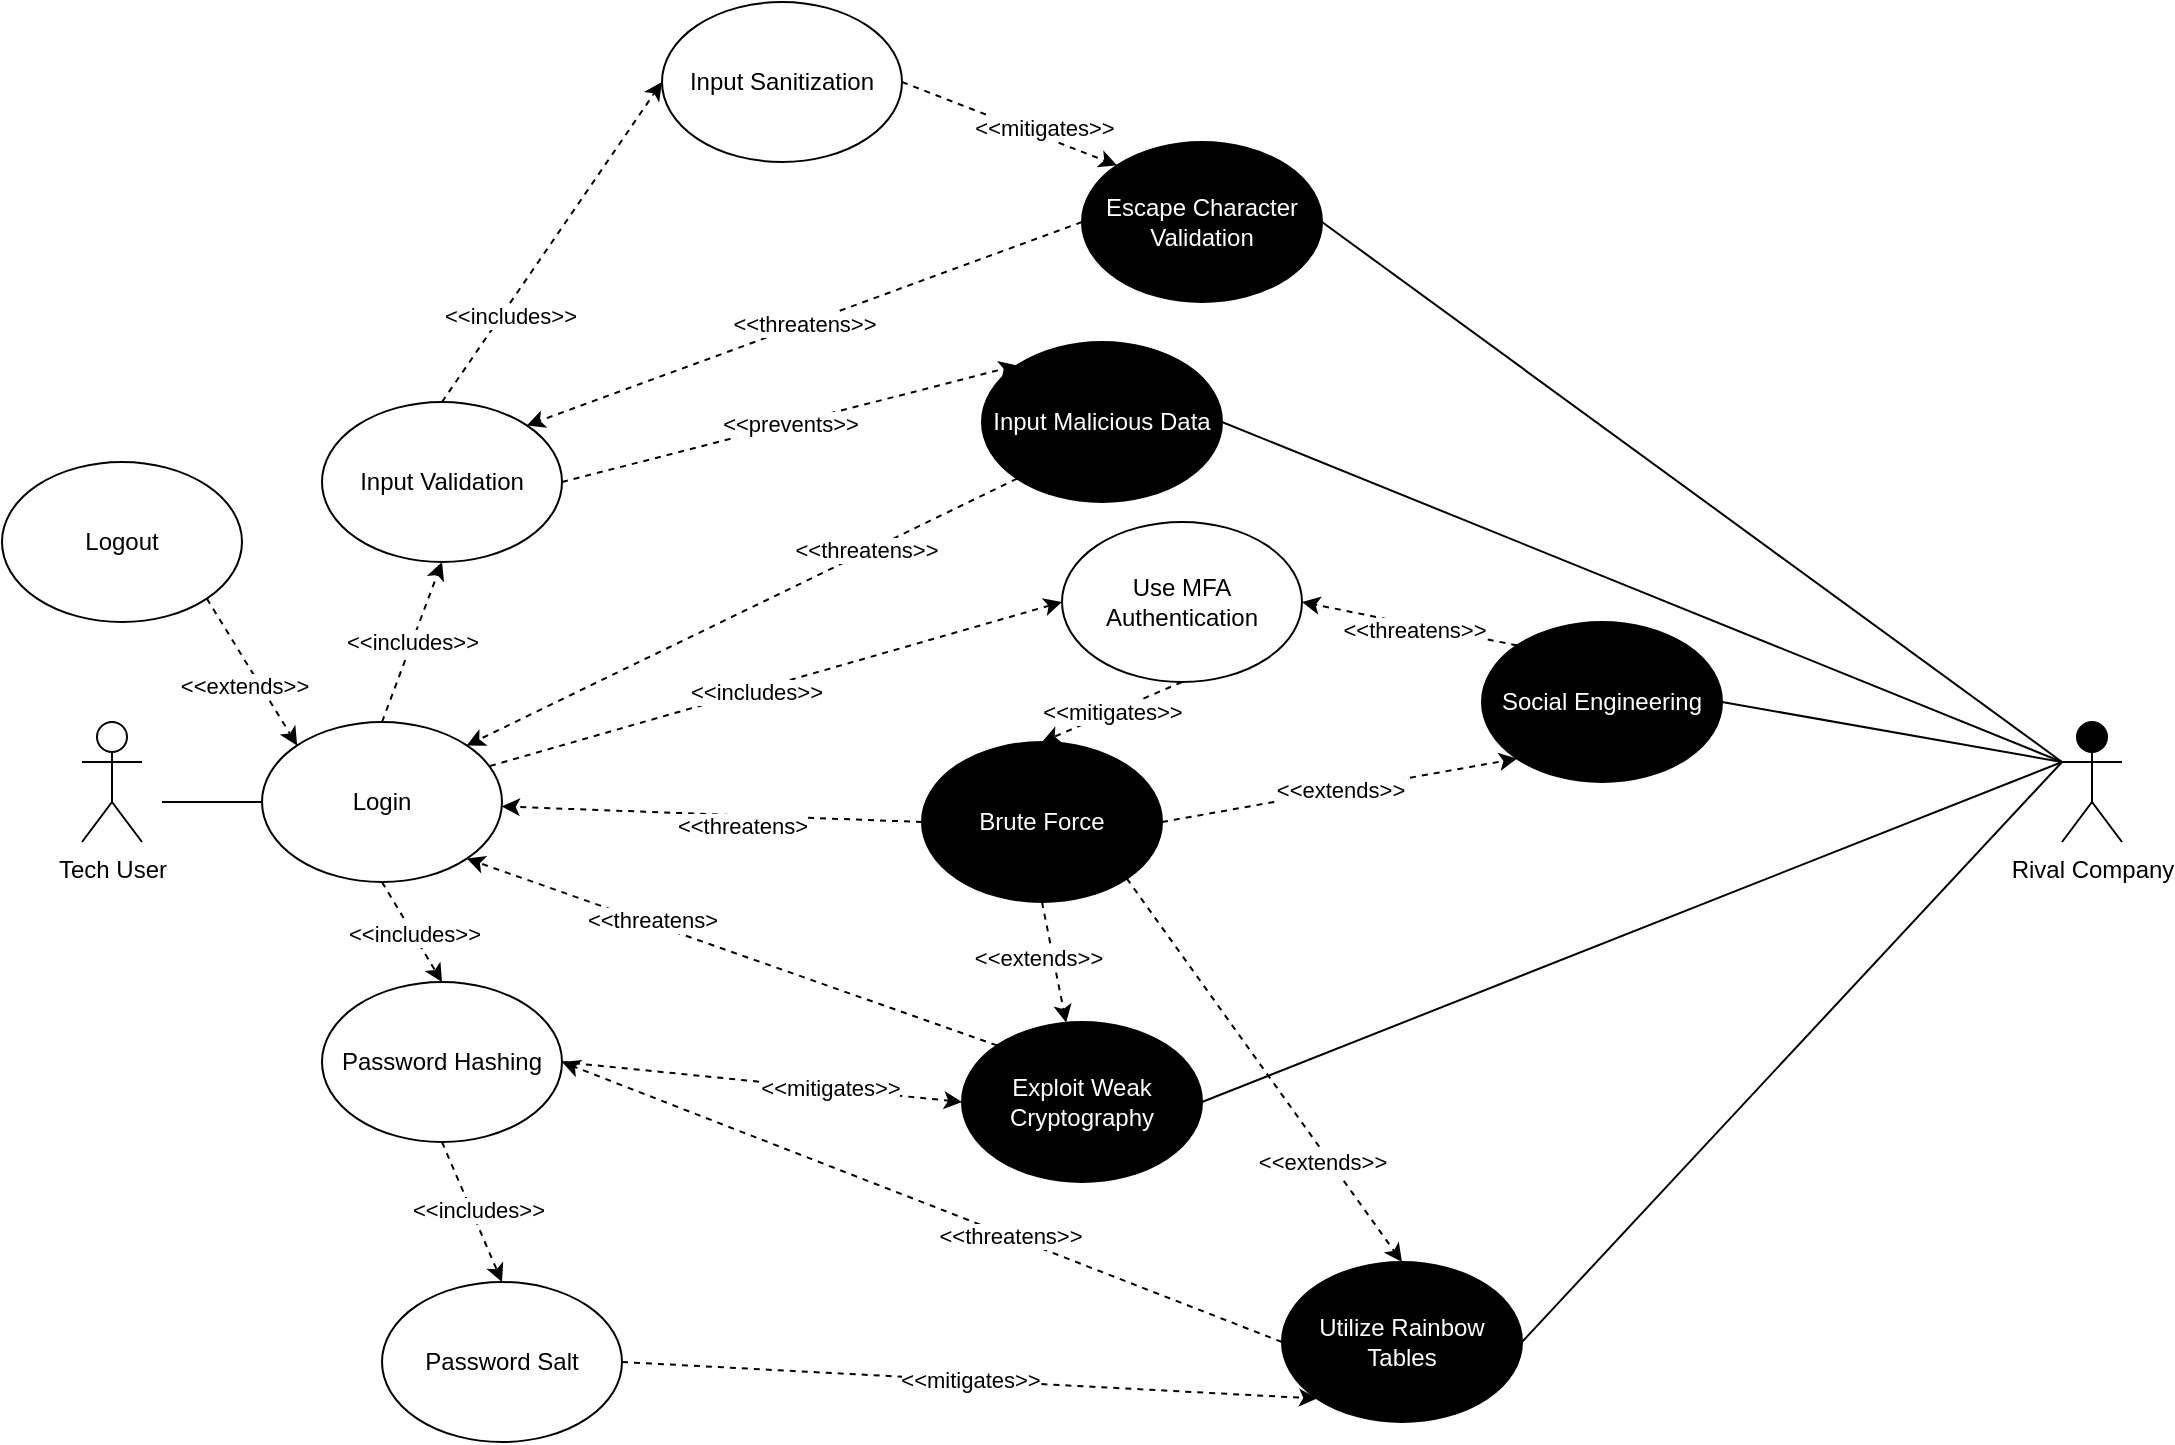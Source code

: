 <mxfile version="20.3.6" type="device"><diagram id="7q6WzZqFf9v9yzIv_zda" name="Use case"><mxGraphModel dx="1298" dy="832" grid="1" gridSize="10" guides="1" tooltips="1" connect="1" arrows="1" fold="1" page="1" pageScale="1" pageWidth="1100" pageHeight="850" math="0" shadow="0"><root><mxCell id="0"/><mxCell id="1" parent="0"/><mxCell id="dItdmMMyPxRIk5Sii3Ee-15" value="Rival Company" style="shape=umlActor;verticalLabelPosition=bottom;verticalAlign=top;html=1;outlineConnect=0;fillColor=#000000;" parent="1" vertex="1"><mxGeometry x="1060" y="400" width="30" height="60" as="geometry"/></mxCell><mxCell id="dItdmMMyPxRIk5Sii3Ee-1" value="Tech User" style="shape=umlActor;verticalLabelPosition=bottom;verticalAlign=top;html=1;outlineConnect=0;fillColor=#FFFFFF;" parent="1" vertex="1"><mxGeometry x="70" y="400" width="30" height="60" as="geometry"/></mxCell><mxCell id="dItdmMMyPxRIk5Sii3Ee-22" style="rounded=0;orthogonalLoop=1;jettySize=auto;html=1;exitX=0.5;exitY=1;exitDx=0;exitDy=0;entryX=0.5;entryY=0;entryDx=0;entryDy=0;dashed=1;" parent="1" source="dItdmMMyPxRIk5Sii3Ee-2" target="dItdmMMyPxRIk5Sii3Ee-5" edge="1"><mxGeometry relative="1" as="geometry"/></mxCell><mxCell id="dItdmMMyPxRIk5Sii3Ee-24" value="&amp;lt;&amp;lt;includes&amp;gt;&amp;gt;" style="edgeLabel;html=1;align=center;verticalAlign=middle;resizable=0;points=[];" parent="dItdmMMyPxRIk5Sii3Ee-22" vertex="1" connectable="0"><mxGeometry x="0.05" relative="1" as="geometry"><mxPoint as="offset"/></mxGeometry></mxCell><mxCell id="dItdmMMyPxRIk5Sii3Ee-74" style="edgeStyle=none;rounded=0;orthogonalLoop=1;jettySize=auto;html=1;exitX=0;exitY=0.5;exitDx=0;exitDy=0;endArrow=none;endFill=0;" parent="1" source="dItdmMMyPxRIk5Sii3Ee-2" edge="1"><mxGeometry relative="1" as="geometry"><mxPoint x="110" y="440" as="targetPoint"/></mxGeometry></mxCell><mxCell id="2Q0nj9vD4VLxQ-nj0UiJ-10" value="&amp;lt;&amp;lt;includes&amp;gt;&amp;gt;" style="edgeStyle=none;rounded=0;orthogonalLoop=1;jettySize=auto;html=1;exitX=0.5;exitY=0;exitDx=0;exitDy=0;entryX=0.5;entryY=1;entryDx=0;entryDy=0;dashed=1;" edge="1" parent="1" source="dItdmMMyPxRIk5Sii3Ee-2" target="dItdmMMyPxRIk5Sii3Ee-4"><mxGeometry relative="1" as="geometry"/></mxCell><mxCell id="dItdmMMyPxRIk5Sii3Ee-2" value="Login" style="ellipse;whiteSpace=wrap;html=1;fillColor=#FFFFFF;" parent="1" vertex="1"><mxGeometry x="160" y="400" width="120" height="80" as="geometry"/></mxCell><mxCell id="dItdmMMyPxRIk5Sii3Ee-48" style="edgeStyle=none;rounded=0;orthogonalLoop=1;jettySize=auto;html=1;exitX=1;exitY=0.5;exitDx=0;exitDy=0;entryX=0;entryY=0;entryDx=0;entryDy=0;dashed=1;" parent="1" source="dItdmMMyPxRIk5Sii3Ee-3" target="dItdmMMyPxRIk5Sii3Ee-9" edge="1"><mxGeometry relative="1" as="geometry"/></mxCell><mxCell id="dItdmMMyPxRIk5Sii3Ee-49" value="&lt;div&gt;&amp;lt;&amp;lt;mitigates&amp;gt;&amp;gt;&lt;/div&gt;" style="edgeLabel;html=1;align=center;verticalAlign=middle;resizable=0;points=[];" parent="dItdmMMyPxRIk5Sii3Ee-48" vertex="1" connectable="0"><mxGeometry x="0.28" y="4" relative="1" as="geometry"><mxPoint as="offset"/></mxGeometry></mxCell><mxCell id="dItdmMMyPxRIk5Sii3Ee-3" value="&lt;div&gt;Input Sanitization&lt;/div&gt;" style="ellipse;whiteSpace=wrap;html=1;fillColor=#FFFFFF;" parent="1" vertex="1"><mxGeometry x="360" y="40" width="120" height="80" as="geometry"/></mxCell><mxCell id="dItdmMMyPxRIk5Sii3Ee-29" style="rounded=0;orthogonalLoop=1;jettySize=auto;html=1;exitX=0.5;exitY=0;exitDx=0;exitDy=0;entryX=0;entryY=0.5;entryDx=0;entryDy=0;dashed=1;" parent="1" source="dItdmMMyPxRIk5Sii3Ee-4" target="dItdmMMyPxRIk5Sii3Ee-3" edge="1"><mxGeometry relative="1" as="geometry"/></mxCell><mxCell id="dItdmMMyPxRIk5Sii3Ee-31" value="&amp;lt;&amp;lt;includes&amp;gt;&amp;gt;" style="edgeLabel;html=1;align=center;verticalAlign=middle;resizable=0;points=[];" parent="dItdmMMyPxRIk5Sii3Ee-29" vertex="1" connectable="0"><mxGeometry x="-0.44" y="-3" relative="1" as="geometry"><mxPoint as="offset"/></mxGeometry></mxCell><mxCell id="dItdmMMyPxRIk5Sii3Ee-46" value="&amp;lt;&amp;lt;prevents&amp;gt;&amp;gt;" style="edgeStyle=none;rounded=0;orthogonalLoop=1;jettySize=auto;html=1;exitX=1;exitY=0.5;exitDx=0;exitDy=0;entryX=0;entryY=0;entryDx=0;entryDy=0;dashed=1;" parent="1" source="dItdmMMyPxRIk5Sii3Ee-4" target="dItdmMMyPxRIk5Sii3Ee-10" edge="1"><mxGeometry relative="1" as="geometry"/></mxCell><mxCell id="dItdmMMyPxRIk5Sii3Ee-4" value="&lt;div&gt;Input Validation&lt;br&gt;&lt;/div&gt;" style="ellipse;whiteSpace=wrap;html=1;fillColor=#FFFFFF;" parent="1" vertex="1"><mxGeometry x="190" y="240" width="120" height="80" as="geometry"/></mxCell><mxCell id="dItdmMMyPxRIk5Sii3Ee-25" style="rounded=0;orthogonalLoop=1;jettySize=auto;html=1;exitX=0.5;exitY=1;exitDx=0;exitDy=0;entryX=0.5;entryY=0;entryDx=0;entryDy=0;dashed=1;" parent="1" source="dItdmMMyPxRIk5Sii3Ee-5" target="dItdmMMyPxRIk5Sii3Ee-6" edge="1"><mxGeometry relative="1" as="geometry"/></mxCell><mxCell id="dItdmMMyPxRIk5Sii3Ee-26" value="&lt;div&gt;&amp;lt;&amp;lt;includes&amp;gt;&amp;gt;&lt;/div&gt;" style="edgeLabel;html=1;align=center;verticalAlign=middle;resizable=0;points=[];" parent="dItdmMMyPxRIk5Sii3Ee-25" vertex="1" connectable="0"><mxGeometry y="3" relative="1" as="geometry"><mxPoint as="offset"/></mxGeometry></mxCell><mxCell id="dItdmMMyPxRIk5Sii3Ee-62" style="edgeStyle=none;rounded=0;orthogonalLoop=1;jettySize=auto;html=1;exitX=1;exitY=0.5;exitDx=0;exitDy=0;entryX=0;entryY=0.5;entryDx=0;entryDy=0;dashed=1;" parent="1" source="dItdmMMyPxRIk5Sii3Ee-5" target="dItdmMMyPxRIk5Sii3Ee-11" edge="1"><mxGeometry relative="1" as="geometry"/></mxCell><mxCell id="dItdmMMyPxRIk5Sii3Ee-63" value="&amp;lt;&amp;lt;mitigates&amp;gt;&amp;gt;" style="edgeLabel;html=1;align=center;verticalAlign=middle;resizable=0;points=[];" parent="dItdmMMyPxRIk5Sii3Ee-62" vertex="1" connectable="0"><mxGeometry x="0.338" y="1" relative="1" as="geometry"><mxPoint as="offset"/></mxGeometry></mxCell><mxCell id="dItdmMMyPxRIk5Sii3Ee-5" value="Password Hashing" style="ellipse;whiteSpace=wrap;html=1;fillColor=#FFFFFF;" parent="1" vertex="1"><mxGeometry x="190" y="530" width="120" height="80" as="geometry"/></mxCell><mxCell id="dItdmMMyPxRIk5Sii3Ee-50" value="&lt;div&gt;&amp;lt;&amp;lt;mitigates&amp;gt;&amp;gt;&lt;/div&gt;" style="edgeStyle=none;rounded=0;orthogonalLoop=1;jettySize=auto;html=1;exitX=1;exitY=0.5;exitDx=0;exitDy=0;entryX=0;entryY=1;entryDx=0;entryDy=0;dashed=1;" parent="1" source="dItdmMMyPxRIk5Sii3Ee-6" target="dItdmMMyPxRIk5Sii3Ee-13" edge="1"><mxGeometry relative="1" as="geometry"/></mxCell><mxCell id="dItdmMMyPxRIk5Sii3Ee-6" value="Password Salt" style="ellipse;whiteSpace=wrap;html=1;fillColor=#FFFFFF;" parent="1" vertex="1"><mxGeometry x="220" y="680" width="120" height="80" as="geometry"/></mxCell><mxCell id="dItdmMMyPxRIk5Sii3Ee-47" value="&amp;lt;&amp;lt;threatens&amp;gt;&amp;gt;" style="edgeStyle=none;rounded=0;orthogonalLoop=1;jettySize=auto;html=1;exitX=0;exitY=0.5;exitDx=0;exitDy=0;entryX=1;entryY=0;entryDx=0;entryDy=0;dashed=1;" parent="1" source="dItdmMMyPxRIk5Sii3Ee-9" target="dItdmMMyPxRIk5Sii3Ee-4" edge="1"><mxGeometry relative="1" as="geometry"/></mxCell><mxCell id="dItdmMMyPxRIk5Sii3Ee-68" style="edgeStyle=none;rounded=0;orthogonalLoop=1;jettySize=auto;html=1;exitX=1;exitY=0.5;exitDx=0;exitDy=0;entryX=0;entryY=0.333;entryDx=0;entryDy=0;entryPerimeter=0;endArrow=none;endFill=0;" parent="1" source="dItdmMMyPxRIk5Sii3Ee-9" target="dItdmMMyPxRIk5Sii3Ee-15" edge="1"><mxGeometry relative="1" as="geometry"/></mxCell><mxCell id="dItdmMMyPxRIk5Sii3Ee-9" value="Escape Character Validation" style="ellipse;whiteSpace=wrap;html=1;fillColor=#000000;fontColor=#FFFFFF;" parent="1" vertex="1"><mxGeometry x="570" y="110" width="120" height="80" as="geometry"/></mxCell><mxCell id="dItdmMMyPxRIk5Sii3Ee-44" style="edgeStyle=none;rounded=0;orthogonalLoop=1;jettySize=auto;html=1;exitX=0;exitY=1;exitDx=0;exitDy=0;entryX=1;entryY=0;entryDx=0;entryDy=0;dashed=1;" parent="1" source="dItdmMMyPxRIk5Sii3Ee-10" target="dItdmMMyPxRIk5Sii3Ee-2" edge="1"><mxGeometry relative="1" as="geometry"><mxPoint x="302.426" y="271.716" as="targetPoint"/></mxGeometry></mxCell><mxCell id="dItdmMMyPxRIk5Sii3Ee-45" value="&amp;lt;&amp;lt;threatens&amp;gt;&amp;gt;" style="edgeLabel;html=1;align=center;verticalAlign=middle;resizable=0;points=[];" parent="dItdmMMyPxRIk5Sii3Ee-44" vertex="1" connectable="0"><mxGeometry x="-0.454" y="-1" relative="1" as="geometry"><mxPoint as="offset"/></mxGeometry></mxCell><mxCell id="dItdmMMyPxRIk5Sii3Ee-69" style="edgeStyle=none;rounded=0;orthogonalLoop=1;jettySize=auto;html=1;exitX=1;exitY=0.5;exitDx=0;exitDy=0;entryX=0;entryY=0.333;entryDx=0;entryDy=0;entryPerimeter=0;endArrow=none;endFill=0;" parent="1" source="dItdmMMyPxRIk5Sii3Ee-10" target="dItdmMMyPxRIk5Sii3Ee-15" edge="1"><mxGeometry relative="1" as="geometry"/></mxCell><mxCell id="dItdmMMyPxRIk5Sii3Ee-10" value="Input Malicious Data" style="ellipse;whiteSpace=wrap;html=1;fillColor=#000000;fontColor=#FFFFFF;" parent="1" vertex="1"><mxGeometry x="520" y="210" width="120" height="80" as="geometry"/></mxCell><mxCell id="dItdmMMyPxRIk5Sii3Ee-59" style="edgeStyle=none;rounded=0;orthogonalLoop=1;jettySize=auto;html=1;exitX=0;exitY=0;exitDx=0;exitDy=0;dashed=1;entryX=1;entryY=1;entryDx=0;entryDy=0;" parent="1" source="dItdmMMyPxRIk5Sii3Ee-11" target="dItdmMMyPxRIk5Sii3Ee-2" edge="1"><mxGeometry relative="1" as="geometry"><mxPoint x="530" y="380" as="targetPoint"/></mxGeometry></mxCell><mxCell id="dItdmMMyPxRIk5Sii3Ee-61" value="&amp;lt;&amp;lt;threatens&amp;gt;" style="edgeLabel;html=1;align=center;verticalAlign=middle;resizable=0;points=[];" parent="dItdmMMyPxRIk5Sii3Ee-59" vertex="1" connectable="0"><mxGeometry x="0.14" y="2" relative="1" as="geometry"><mxPoint x="-21" y="-12" as="offset"/></mxGeometry></mxCell><mxCell id="dItdmMMyPxRIk5Sii3Ee-72" style="edgeStyle=none;rounded=0;orthogonalLoop=1;jettySize=auto;html=1;exitX=1;exitY=0.5;exitDx=0;exitDy=0;endArrow=none;endFill=0;" parent="1" source="dItdmMMyPxRIk5Sii3Ee-11" edge="1"><mxGeometry relative="1" as="geometry"><mxPoint x="1060" y="420" as="targetPoint"/></mxGeometry></mxCell><mxCell id="dItdmMMyPxRIk5Sii3Ee-11" value="Exploit Weak Cryptography" style="ellipse;whiteSpace=wrap;html=1;fillColor=#000000;fontColor=#FFFFFF;" parent="1" vertex="1"><mxGeometry x="510" y="550" width="120" height="80" as="geometry"/></mxCell><mxCell id="dItdmMMyPxRIk5Sii3Ee-37" style="edgeStyle=none;rounded=0;orthogonalLoop=1;jettySize=auto;html=1;exitX=0;exitY=0.5;exitDx=0;exitDy=0;dashed=1;" parent="1" source="dItdmMMyPxRIk5Sii3Ee-13" edge="1"><mxGeometry relative="1" as="geometry"><mxPoint x="310" y="570" as="targetPoint"/></mxGeometry></mxCell><mxCell id="dItdmMMyPxRIk5Sii3Ee-38" value="&amp;lt;&amp;lt;threatens&amp;gt;&amp;gt;" style="edgeLabel;html=1;align=center;verticalAlign=middle;resizable=0;points=[];" parent="dItdmMMyPxRIk5Sii3Ee-37" vertex="1" connectable="0"><mxGeometry x="-0.245" relative="1" as="geometry"><mxPoint as="offset"/></mxGeometry></mxCell><mxCell id="dItdmMMyPxRIk5Sii3Ee-73" style="edgeStyle=none;rounded=0;orthogonalLoop=1;jettySize=auto;html=1;exitX=1;exitY=0.5;exitDx=0;exitDy=0;endArrow=none;endFill=0;" parent="1" source="dItdmMMyPxRIk5Sii3Ee-13" edge="1"><mxGeometry relative="1" as="geometry"><mxPoint x="1060" y="420" as="targetPoint"/></mxGeometry></mxCell><mxCell id="dItdmMMyPxRIk5Sii3Ee-13" value="Utilize Rainbow Tables" style="ellipse;whiteSpace=wrap;html=1;fillColor=#000000;fontColor=#FFFFFF;" parent="1" vertex="1"><mxGeometry x="670" y="670" width="120" height="80" as="geometry"/></mxCell><mxCell id="dItdmMMyPxRIk5Sii3Ee-19" style="rounded=0;orthogonalLoop=1;jettySize=auto;html=1;exitX=1;exitY=1;exitDx=0;exitDy=0;entryX=0;entryY=0;entryDx=0;entryDy=0;dashed=1;" parent="1" source="dItdmMMyPxRIk5Sii3Ee-17" target="dItdmMMyPxRIk5Sii3Ee-2" edge="1"><mxGeometry relative="1" as="geometry"/></mxCell><mxCell id="dItdmMMyPxRIk5Sii3Ee-20" value="&amp;lt;&amp;lt;extends&amp;gt;&amp;gt;" style="edgeLabel;html=1;align=center;verticalAlign=middle;resizable=0;points=[];" parent="dItdmMMyPxRIk5Sii3Ee-19" vertex="1" connectable="0"><mxGeometry x="0.077" y="-7" relative="1" as="geometry"><mxPoint as="offset"/></mxGeometry></mxCell><mxCell id="dItdmMMyPxRIk5Sii3Ee-17" value="Logout" style="ellipse;whiteSpace=wrap;html=1;fillColor=#FFFFFF;" parent="1" vertex="1"><mxGeometry x="30" y="270" width="120" height="80" as="geometry"/></mxCell><mxCell id="2Q0nj9vD4VLxQ-nj0UiJ-16" value="&amp;lt;&amp;lt;mitigates&amp;gt;&amp;gt;" style="edgeStyle=none;rounded=0;orthogonalLoop=1;jettySize=auto;html=1;exitX=0.5;exitY=1;exitDx=0;exitDy=0;entryX=0.5;entryY=0;entryDx=0;entryDy=0;dashed=1;" edge="1" parent="1" source="dItdmMMyPxRIk5Sii3Ee-51" target="2Q0nj9vD4VLxQ-nj0UiJ-7"><mxGeometry relative="1" as="geometry"/></mxCell><mxCell id="dItdmMMyPxRIk5Sii3Ee-51" value="Use MFA Authentication" style="ellipse;whiteSpace=wrap;html=1;fillColor=#FFFFFF;" parent="1" vertex="1"><mxGeometry x="560" y="300" width="120" height="80" as="geometry"/></mxCell><mxCell id="dItdmMMyPxRIk5Sii3Ee-53" style="edgeStyle=none;rounded=0;orthogonalLoop=1;jettySize=auto;html=1;exitX=0;exitY=1;exitDx=0;exitDy=0;dashed=1;" parent="1" edge="1"><mxGeometry relative="1" as="geometry"><mxPoint x="357.574" y="408.284" as="sourcePoint"/><mxPoint x="357.574" y="408.284" as="targetPoint"/></mxGeometry></mxCell><mxCell id="dItdmMMyPxRIk5Sii3Ee-71" style="edgeStyle=none;rounded=0;orthogonalLoop=1;jettySize=auto;html=1;exitX=1;exitY=0.5;exitDx=0;exitDy=0;endArrow=none;endFill=0;" parent="1" source="dItdmMMyPxRIk5Sii3Ee-56" edge="1"><mxGeometry relative="1" as="geometry"><mxPoint x="1060" y="420" as="targetPoint"/></mxGeometry></mxCell><mxCell id="2Q0nj9vD4VLxQ-nj0UiJ-5" style="edgeStyle=none;rounded=0;orthogonalLoop=1;jettySize=auto;html=1;exitX=0;exitY=0;exitDx=0;exitDy=0;entryX=1;entryY=0.5;entryDx=0;entryDy=0;dashed=1;" edge="1" parent="1" source="dItdmMMyPxRIk5Sii3Ee-56" target="dItdmMMyPxRIk5Sii3Ee-51"><mxGeometry relative="1" as="geometry"/></mxCell><mxCell id="2Q0nj9vD4VLxQ-nj0UiJ-6" value="&amp;lt;&amp;lt;threatens&amp;gt;&amp;gt;" style="edgeLabel;html=1;align=center;verticalAlign=middle;resizable=0;points=[];" vertex="1" connectable="0" parent="2Q0nj9vD4VLxQ-nj0UiJ-5"><mxGeometry x="-0.044" y="2" relative="1" as="geometry"><mxPoint as="offset"/></mxGeometry></mxCell><mxCell id="dItdmMMyPxRIk5Sii3Ee-56" value="Social Engineering" style="ellipse;whiteSpace=wrap;html=1;fillColor=#000000;fontColor=#FFFFFF;" parent="1" vertex="1"><mxGeometry x="770" y="350" width="120" height="80" as="geometry"/></mxCell><mxCell id="2Q0nj9vD4VLxQ-nj0UiJ-3" style="rounded=0;orthogonalLoop=1;jettySize=auto;html=1;entryX=0;entryY=0.5;entryDx=0;entryDy=0;dashed=1;exitX=0.95;exitY=0.275;exitDx=0;exitDy=0;exitPerimeter=0;" edge="1" parent="1" source="dItdmMMyPxRIk5Sii3Ee-2" target="dItdmMMyPxRIk5Sii3Ee-51"><mxGeometry relative="1" as="geometry"><mxPoint x="270" y="410" as="sourcePoint"/></mxGeometry></mxCell><mxCell id="2Q0nj9vD4VLxQ-nj0UiJ-4" value="&amp;lt;&amp;lt;includes&amp;gt;&amp;gt;" style="edgeLabel;html=1;align=center;verticalAlign=middle;resizable=0;points=[];" vertex="1" connectable="0" parent="2Q0nj9vD4VLxQ-nj0UiJ-3"><mxGeometry x="-0.075" y="-1" relative="1" as="geometry"><mxPoint as="offset"/></mxGeometry></mxCell><mxCell id="2Q0nj9vD4VLxQ-nj0UiJ-8" style="edgeStyle=none;rounded=0;orthogonalLoop=1;jettySize=auto;html=1;exitX=0.5;exitY=1;exitDx=0;exitDy=0;dashed=1;" edge="1" parent="1" source="2Q0nj9vD4VLxQ-nj0UiJ-7" target="dItdmMMyPxRIk5Sii3Ee-11"><mxGeometry relative="1" as="geometry"/></mxCell><mxCell id="2Q0nj9vD4VLxQ-nj0UiJ-9" value="&amp;lt;&amp;lt;extends&amp;gt;&amp;gt;" style="edgeLabel;html=1;align=center;verticalAlign=middle;resizable=0;points=[];" vertex="1" connectable="0" parent="2Q0nj9vD4VLxQ-nj0UiJ-8"><mxGeometry x="-0.163" y="-5" relative="1" as="geometry"><mxPoint x="-2" y="1" as="offset"/></mxGeometry></mxCell><mxCell id="2Q0nj9vD4VLxQ-nj0UiJ-11" style="edgeStyle=none;rounded=0;orthogonalLoop=1;jettySize=auto;html=1;exitX=0;exitY=0.5;exitDx=0;exitDy=0;dashed=1;" edge="1" parent="1" source="2Q0nj9vD4VLxQ-nj0UiJ-7" target="dItdmMMyPxRIk5Sii3Ee-2"><mxGeometry relative="1" as="geometry"><mxPoint x="360" y="420" as="targetPoint"/></mxGeometry></mxCell><mxCell id="2Q0nj9vD4VLxQ-nj0UiJ-12" value="&amp;lt;&amp;lt;threatens&amp;gt;" style="edgeLabel;html=1;align=center;verticalAlign=middle;resizable=0;points=[];" vertex="1" connectable="0" parent="2Q0nj9vD4VLxQ-nj0UiJ-11"><mxGeometry x="-0.574" y="2" relative="1" as="geometry"><mxPoint x="-45" y="1" as="offset"/></mxGeometry></mxCell><mxCell id="2Q0nj9vD4VLxQ-nj0UiJ-13" style="edgeStyle=none;rounded=0;orthogonalLoop=1;jettySize=auto;html=1;exitX=1;exitY=1;exitDx=0;exitDy=0;entryX=0.5;entryY=0;entryDx=0;entryDy=0;dashed=1;" edge="1" parent="1" source="2Q0nj9vD4VLxQ-nj0UiJ-7" target="dItdmMMyPxRIk5Sii3Ee-13"><mxGeometry relative="1" as="geometry"/></mxCell><mxCell id="2Q0nj9vD4VLxQ-nj0UiJ-15" value="&amp;lt;&amp;lt;extends&amp;gt;&amp;gt;" style="edgeLabel;html=1;align=center;verticalAlign=middle;resizable=0;points=[];" vertex="1" connectable="0" parent="2Q0nj9vD4VLxQ-nj0UiJ-13"><mxGeometry x="0.177" y="2" relative="1" as="geometry"><mxPoint x="15" y="30" as="offset"/></mxGeometry></mxCell><mxCell id="2Q0nj9vD4VLxQ-nj0UiJ-14" value="&amp;lt;&amp;lt;extends&amp;gt;&amp;gt;" style="edgeStyle=none;rounded=0;orthogonalLoop=1;jettySize=auto;html=1;exitX=1;exitY=0.5;exitDx=0;exitDy=0;entryX=0;entryY=1;entryDx=0;entryDy=0;dashed=1;" edge="1" parent="1" source="2Q0nj9vD4VLxQ-nj0UiJ-7" target="dItdmMMyPxRIk5Sii3Ee-56"><mxGeometry relative="1" as="geometry"/></mxCell><mxCell id="2Q0nj9vD4VLxQ-nj0UiJ-7" value="Brute Force" style="ellipse;whiteSpace=wrap;html=1;fillColor=#000000;fontColor=#FFFFFF;" vertex="1" parent="1"><mxGeometry x="490" y="410" width="120" height="80" as="geometry"/></mxCell></root></mxGraphModel></diagram></mxfile>